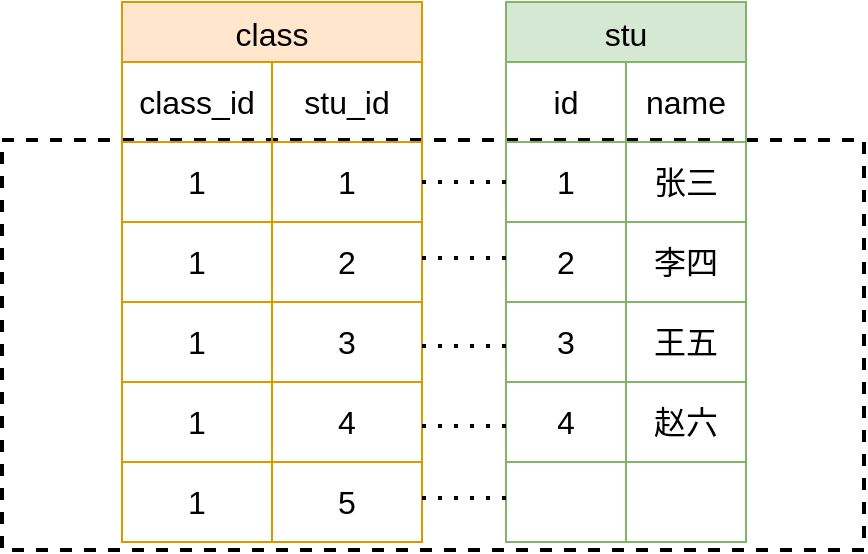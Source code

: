 <mxfile version="21.6.2" type="github" pages="3">
  <diagram name="第 1 页" id="hO1SpkcGZEqnaDvateSP">
    <mxGraphModel dx="954" dy="616" grid="0" gridSize="10" guides="1" tooltips="1" connect="1" arrows="1" fold="1" page="1" pageScale="1" pageWidth="827" pageHeight="1169" math="0" shadow="0">
      <root>
        <mxCell id="0" />
        <mxCell id="1" parent="0" />
        <mxCell id="VdnkCEgDavOsTLd7J_lQ-40" value="" style="rounded=0;whiteSpace=wrap;html=1;dashed=1;strokeWidth=2;" parent="1" vertex="1">
          <mxGeometry x="260" y="319" width="431" height="205" as="geometry" />
        </mxCell>
        <mxCell id="CK5fFHYy3KzAMglKLkTe-1" value="stu" style="shape=table;startSize=30;container=1;collapsible=0;childLayout=tableLayout;strokeColor=#82b366;fontSize=16;fillColor=#d5e8d4;" parent="1" vertex="1">
          <mxGeometry x="512" y="250" width="120" height="270" as="geometry" />
        </mxCell>
        <mxCell id="CK5fFHYy3KzAMglKLkTe-2" value="" style="shape=tableRow;horizontal=0;startSize=0;swimlaneHead=0;swimlaneBody=0;strokeColor=inherit;top=0;left=0;bottom=0;right=0;collapsible=0;dropTarget=0;fillColor=none;points=[[0,0.5],[1,0.5]];portConstraint=eastwest;fontSize=16;" parent="CK5fFHYy3KzAMglKLkTe-1" vertex="1">
          <mxGeometry y="30" width="120" height="40" as="geometry" />
        </mxCell>
        <mxCell id="CK5fFHYy3KzAMglKLkTe-3" value="id" style="shape=partialRectangle;html=1;whiteSpace=wrap;connectable=0;strokeColor=inherit;overflow=hidden;fillColor=none;top=0;left=0;bottom=0;right=0;pointerEvents=1;fontSize=16;" parent="CK5fFHYy3KzAMglKLkTe-2" vertex="1">
          <mxGeometry width="60" height="40" as="geometry">
            <mxRectangle width="60" height="40" as="alternateBounds" />
          </mxGeometry>
        </mxCell>
        <mxCell id="CK5fFHYy3KzAMglKLkTe-4" value="name" style="shape=partialRectangle;html=1;whiteSpace=wrap;connectable=0;strokeColor=inherit;overflow=hidden;fillColor=none;top=0;left=0;bottom=0;right=0;pointerEvents=1;fontSize=16;" parent="CK5fFHYy3KzAMglKLkTe-2" vertex="1">
          <mxGeometry x="60" width="60" height="40" as="geometry">
            <mxRectangle width="60" height="40" as="alternateBounds" />
          </mxGeometry>
        </mxCell>
        <mxCell id="CK5fFHYy3KzAMglKLkTe-6" value="" style="shape=tableRow;horizontal=0;startSize=0;swimlaneHead=0;swimlaneBody=0;strokeColor=inherit;top=0;left=0;bottom=0;right=0;collapsible=0;dropTarget=0;fillColor=none;points=[[0,0.5],[1,0.5]];portConstraint=eastwest;fontSize=16;" parent="CK5fFHYy3KzAMglKLkTe-1" vertex="1">
          <mxGeometry y="70" width="120" height="40" as="geometry" />
        </mxCell>
        <mxCell id="CK5fFHYy3KzAMglKLkTe-7" value="1" style="shape=partialRectangle;html=1;whiteSpace=wrap;connectable=0;strokeColor=inherit;overflow=hidden;fillColor=none;top=0;left=0;bottom=0;right=0;pointerEvents=1;fontSize=16;" parent="CK5fFHYy3KzAMglKLkTe-6" vertex="1">
          <mxGeometry width="60" height="40" as="geometry">
            <mxRectangle width="60" height="40" as="alternateBounds" />
          </mxGeometry>
        </mxCell>
        <mxCell id="CK5fFHYy3KzAMglKLkTe-8" value="张三" style="shape=partialRectangle;html=1;whiteSpace=wrap;connectable=0;strokeColor=inherit;overflow=hidden;fillColor=none;top=0;left=0;bottom=0;right=0;pointerEvents=1;fontSize=16;" parent="CK5fFHYy3KzAMglKLkTe-6" vertex="1">
          <mxGeometry x="60" width="60" height="40" as="geometry">
            <mxRectangle width="60" height="40" as="alternateBounds" />
          </mxGeometry>
        </mxCell>
        <mxCell id="CK5fFHYy3KzAMglKLkTe-10" value="" style="shape=tableRow;horizontal=0;startSize=0;swimlaneHead=0;swimlaneBody=0;strokeColor=inherit;top=0;left=0;bottom=0;right=0;collapsible=0;dropTarget=0;fillColor=none;points=[[0,0.5],[1,0.5]];portConstraint=eastwest;fontSize=16;" parent="CK5fFHYy3KzAMglKLkTe-1" vertex="1">
          <mxGeometry y="110" width="120" height="40" as="geometry" />
        </mxCell>
        <mxCell id="CK5fFHYy3KzAMglKLkTe-11" value="2" style="shape=partialRectangle;html=1;whiteSpace=wrap;connectable=0;strokeColor=inherit;overflow=hidden;fillColor=none;top=0;left=0;bottom=0;right=0;pointerEvents=1;fontSize=16;" parent="CK5fFHYy3KzAMglKLkTe-10" vertex="1">
          <mxGeometry width="60" height="40" as="geometry">
            <mxRectangle width="60" height="40" as="alternateBounds" />
          </mxGeometry>
        </mxCell>
        <mxCell id="CK5fFHYy3KzAMglKLkTe-12" value="李四" style="shape=partialRectangle;html=1;whiteSpace=wrap;connectable=0;strokeColor=inherit;overflow=hidden;fillColor=none;top=0;left=0;bottom=0;right=0;pointerEvents=1;fontSize=16;" parent="CK5fFHYy3KzAMglKLkTe-10" vertex="1">
          <mxGeometry x="60" width="60" height="40" as="geometry">
            <mxRectangle width="60" height="40" as="alternateBounds" />
          </mxGeometry>
        </mxCell>
        <mxCell id="VdnkCEgDavOsTLd7J_lQ-32" style="shape=tableRow;horizontal=0;startSize=0;swimlaneHead=0;swimlaneBody=0;strokeColor=inherit;top=0;left=0;bottom=0;right=0;collapsible=0;dropTarget=0;fillColor=none;points=[[0,0.5],[1,0.5]];portConstraint=eastwest;fontSize=16;" parent="CK5fFHYy3KzAMglKLkTe-1" vertex="1">
          <mxGeometry y="150" width="120" height="40" as="geometry" />
        </mxCell>
        <mxCell id="VdnkCEgDavOsTLd7J_lQ-33" value="3" style="shape=partialRectangle;html=1;whiteSpace=wrap;connectable=0;strokeColor=inherit;overflow=hidden;fillColor=none;top=0;left=0;bottom=0;right=0;pointerEvents=1;fontSize=16;" parent="VdnkCEgDavOsTLd7J_lQ-32" vertex="1">
          <mxGeometry width="60" height="40" as="geometry">
            <mxRectangle width="60" height="40" as="alternateBounds" />
          </mxGeometry>
        </mxCell>
        <mxCell id="VdnkCEgDavOsTLd7J_lQ-34" value="王五" style="shape=partialRectangle;html=1;whiteSpace=wrap;connectable=0;strokeColor=inherit;overflow=hidden;fillColor=none;top=0;left=0;bottom=0;right=0;pointerEvents=1;fontSize=16;" parent="VdnkCEgDavOsTLd7J_lQ-32" vertex="1">
          <mxGeometry x="60" width="60" height="40" as="geometry">
            <mxRectangle width="60" height="40" as="alternateBounds" />
          </mxGeometry>
        </mxCell>
        <mxCell id="VdnkCEgDavOsTLd7J_lQ-29" style="shape=tableRow;horizontal=0;startSize=0;swimlaneHead=0;swimlaneBody=0;strokeColor=inherit;top=0;left=0;bottom=0;right=0;collapsible=0;dropTarget=0;fillColor=none;points=[[0,0.5],[1,0.5]];portConstraint=eastwest;fontSize=16;" parent="CK5fFHYy3KzAMglKLkTe-1" vertex="1">
          <mxGeometry y="190" width="120" height="40" as="geometry" />
        </mxCell>
        <mxCell id="VdnkCEgDavOsTLd7J_lQ-30" value="4" style="shape=partialRectangle;html=1;whiteSpace=wrap;connectable=0;strokeColor=inherit;overflow=hidden;fillColor=none;top=0;left=0;bottom=0;right=0;pointerEvents=1;fontSize=16;" parent="VdnkCEgDavOsTLd7J_lQ-29" vertex="1">
          <mxGeometry width="60" height="40" as="geometry">
            <mxRectangle width="60" height="40" as="alternateBounds" />
          </mxGeometry>
        </mxCell>
        <mxCell id="VdnkCEgDavOsTLd7J_lQ-31" value="赵六" style="shape=partialRectangle;html=1;whiteSpace=wrap;connectable=0;strokeColor=inherit;overflow=hidden;fillColor=none;top=0;left=0;bottom=0;right=0;pointerEvents=1;fontSize=16;" parent="VdnkCEgDavOsTLd7J_lQ-29" vertex="1">
          <mxGeometry x="60" width="60" height="40" as="geometry">
            <mxRectangle width="60" height="40" as="alternateBounds" />
          </mxGeometry>
        </mxCell>
        <mxCell id="qaELgbrOfZY5nM2Iff_B-1" style="shape=tableRow;horizontal=0;startSize=0;swimlaneHead=0;swimlaneBody=0;strokeColor=inherit;top=0;left=0;bottom=0;right=0;collapsible=0;dropTarget=0;fillColor=none;points=[[0,0.5],[1,0.5]];portConstraint=eastwest;fontSize=16;" parent="CK5fFHYy3KzAMglKLkTe-1" vertex="1">
          <mxGeometry y="230" width="120" height="40" as="geometry" />
        </mxCell>
        <mxCell id="qaELgbrOfZY5nM2Iff_B-2" style="shape=partialRectangle;html=1;whiteSpace=wrap;connectable=0;strokeColor=inherit;overflow=hidden;fillColor=none;top=0;left=0;bottom=0;right=0;pointerEvents=1;fontSize=16;" parent="qaELgbrOfZY5nM2Iff_B-1" vertex="1">
          <mxGeometry width="60" height="40" as="geometry">
            <mxRectangle width="60" height="40" as="alternateBounds" />
          </mxGeometry>
        </mxCell>
        <mxCell id="qaELgbrOfZY5nM2Iff_B-3" style="shape=partialRectangle;html=1;whiteSpace=wrap;connectable=0;strokeColor=inherit;overflow=hidden;fillColor=none;top=0;left=0;bottom=0;right=0;pointerEvents=1;fontSize=16;" parent="qaELgbrOfZY5nM2Iff_B-1" vertex="1">
          <mxGeometry x="60" width="60" height="40" as="geometry">
            <mxRectangle width="60" height="40" as="alternateBounds" />
          </mxGeometry>
        </mxCell>
        <mxCell id="VdnkCEgDavOsTLd7J_lQ-1" value="class" style="shape=table;startSize=30;container=1;collapsible=0;childLayout=tableLayout;strokeColor=#d79b00;fontSize=16;fillColor=#ffe6cc;" parent="1" vertex="1">
          <mxGeometry x="320" y="250" width="150" height="270" as="geometry" />
        </mxCell>
        <mxCell id="VdnkCEgDavOsTLd7J_lQ-2" value="" style="shape=tableRow;horizontal=0;startSize=0;swimlaneHead=0;swimlaneBody=0;strokeColor=inherit;top=0;left=0;bottom=0;right=0;collapsible=0;dropTarget=0;fillColor=none;points=[[0,0.5],[1,0.5]];portConstraint=eastwest;fontSize=16;" parent="VdnkCEgDavOsTLd7J_lQ-1" vertex="1">
          <mxGeometry y="30" width="150" height="40" as="geometry" />
        </mxCell>
        <mxCell id="VdnkCEgDavOsTLd7J_lQ-3" value="class_id" style="shape=partialRectangle;html=1;whiteSpace=wrap;connectable=0;strokeColor=inherit;overflow=hidden;fillColor=none;top=0;left=0;bottom=0;right=0;pointerEvents=1;fontSize=16;" parent="VdnkCEgDavOsTLd7J_lQ-2" vertex="1">
          <mxGeometry width="75" height="40" as="geometry">
            <mxRectangle width="75" height="40" as="alternateBounds" />
          </mxGeometry>
        </mxCell>
        <mxCell id="VdnkCEgDavOsTLd7J_lQ-4" value="stu_id" style="shape=partialRectangle;html=1;whiteSpace=wrap;connectable=0;strokeColor=inherit;overflow=hidden;fillColor=none;top=0;left=0;bottom=0;right=0;pointerEvents=1;fontSize=16;" parent="VdnkCEgDavOsTLd7J_lQ-2" vertex="1">
          <mxGeometry x="75" width="75" height="40" as="geometry">
            <mxRectangle width="75" height="40" as="alternateBounds" />
          </mxGeometry>
        </mxCell>
        <mxCell id="VdnkCEgDavOsTLd7J_lQ-5" value="" style="shape=tableRow;horizontal=0;startSize=0;swimlaneHead=0;swimlaneBody=0;strokeColor=inherit;top=0;left=0;bottom=0;right=0;collapsible=0;dropTarget=0;fillColor=none;points=[[0,0.5],[1,0.5]];portConstraint=eastwest;fontSize=16;" parent="VdnkCEgDavOsTLd7J_lQ-1" vertex="1">
          <mxGeometry y="70" width="150" height="40" as="geometry" />
        </mxCell>
        <mxCell id="VdnkCEgDavOsTLd7J_lQ-6" value="1" style="shape=partialRectangle;html=1;whiteSpace=wrap;connectable=0;strokeColor=inherit;overflow=hidden;fillColor=none;top=0;left=0;bottom=0;right=0;pointerEvents=1;fontSize=16;" parent="VdnkCEgDavOsTLd7J_lQ-5" vertex="1">
          <mxGeometry width="75" height="40" as="geometry">
            <mxRectangle width="75" height="40" as="alternateBounds" />
          </mxGeometry>
        </mxCell>
        <mxCell id="VdnkCEgDavOsTLd7J_lQ-7" value="1" style="shape=partialRectangle;html=1;whiteSpace=wrap;connectable=0;strokeColor=inherit;overflow=hidden;fillColor=none;top=0;left=0;bottom=0;right=0;pointerEvents=1;fontSize=16;" parent="VdnkCEgDavOsTLd7J_lQ-5" vertex="1">
          <mxGeometry x="75" width="75" height="40" as="geometry">
            <mxRectangle width="75" height="40" as="alternateBounds" />
          </mxGeometry>
        </mxCell>
        <mxCell id="VdnkCEgDavOsTLd7J_lQ-8" value="" style="shape=tableRow;horizontal=0;startSize=0;swimlaneHead=0;swimlaneBody=0;strokeColor=inherit;top=0;left=0;bottom=0;right=0;collapsible=0;dropTarget=0;fillColor=none;points=[[0,0.5],[1,0.5]];portConstraint=eastwest;fontSize=16;" parent="VdnkCEgDavOsTLd7J_lQ-1" vertex="1">
          <mxGeometry y="110" width="150" height="40" as="geometry" />
        </mxCell>
        <mxCell id="VdnkCEgDavOsTLd7J_lQ-9" value="1" style="shape=partialRectangle;html=1;whiteSpace=wrap;connectable=0;strokeColor=inherit;overflow=hidden;fillColor=none;top=0;left=0;bottom=0;right=0;pointerEvents=1;fontSize=16;" parent="VdnkCEgDavOsTLd7J_lQ-8" vertex="1">
          <mxGeometry width="75" height="40" as="geometry">
            <mxRectangle width="75" height="40" as="alternateBounds" />
          </mxGeometry>
        </mxCell>
        <mxCell id="VdnkCEgDavOsTLd7J_lQ-10" value="2" style="shape=partialRectangle;html=1;whiteSpace=wrap;connectable=0;strokeColor=inherit;overflow=hidden;fillColor=none;top=0;left=0;bottom=0;right=0;pointerEvents=1;fontSize=16;" parent="VdnkCEgDavOsTLd7J_lQ-8" vertex="1">
          <mxGeometry x="75" width="75" height="40" as="geometry">
            <mxRectangle width="75" height="40" as="alternateBounds" />
          </mxGeometry>
        </mxCell>
        <mxCell id="VdnkCEgDavOsTLd7J_lQ-20" style="shape=tableRow;horizontal=0;startSize=0;swimlaneHead=0;swimlaneBody=0;strokeColor=inherit;top=0;left=0;bottom=0;right=0;collapsible=0;dropTarget=0;fillColor=none;points=[[0,0.5],[1,0.5]];portConstraint=eastwest;fontSize=16;" parent="VdnkCEgDavOsTLd7J_lQ-1" vertex="1">
          <mxGeometry y="150" width="150" height="40" as="geometry" />
        </mxCell>
        <mxCell id="VdnkCEgDavOsTLd7J_lQ-21" value="1" style="shape=partialRectangle;html=1;whiteSpace=wrap;connectable=0;strokeColor=inherit;overflow=hidden;fillColor=none;top=0;left=0;bottom=0;right=0;pointerEvents=1;fontSize=16;" parent="VdnkCEgDavOsTLd7J_lQ-20" vertex="1">
          <mxGeometry width="75" height="40" as="geometry">
            <mxRectangle width="75" height="40" as="alternateBounds" />
          </mxGeometry>
        </mxCell>
        <mxCell id="VdnkCEgDavOsTLd7J_lQ-22" value="3" style="shape=partialRectangle;html=1;whiteSpace=wrap;connectable=0;strokeColor=inherit;overflow=hidden;fillColor=none;top=0;left=0;bottom=0;right=0;pointerEvents=1;fontSize=16;" parent="VdnkCEgDavOsTLd7J_lQ-20" vertex="1">
          <mxGeometry x="75" width="75" height="40" as="geometry">
            <mxRectangle width="75" height="40" as="alternateBounds" />
          </mxGeometry>
        </mxCell>
        <mxCell id="VdnkCEgDavOsTLd7J_lQ-17" style="shape=tableRow;horizontal=0;startSize=0;swimlaneHead=0;swimlaneBody=0;strokeColor=inherit;top=0;left=0;bottom=0;right=0;collapsible=0;dropTarget=0;fillColor=none;points=[[0,0.5],[1,0.5]];portConstraint=eastwest;fontSize=16;" parent="VdnkCEgDavOsTLd7J_lQ-1" vertex="1">
          <mxGeometry y="190" width="150" height="40" as="geometry" />
        </mxCell>
        <mxCell id="VdnkCEgDavOsTLd7J_lQ-18" value="1" style="shape=partialRectangle;html=1;whiteSpace=wrap;connectable=0;strokeColor=inherit;overflow=hidden;fillColor=none;top=0;left=0;bottom=0;right=0;pointerEvents=1;fontSize=16;" parent="VdnkCEgDavOsTLd7J_lQ-17" vertex="1">
          <mxGeometry width="75" height="40" as="geometry">
            <mxRectangle width="75" height="40" as="alternateBounds" />
          </mxGeometry>
        </mxCell>
        <mxCell id="VdnkCEgDavOsTLd7J_lQ-19" value="4" style="shape=partialRectangle;html=1;whiteSpace=wrap;connectable=0;strokeColor=inherit;overflow=hidden;fillColor=none;top=0;left=0;bottom=0;right=0;pointerEvents=1;fontSize=16;" parent="VdnkCEgDavOsTLd7J_lQ-17" vertex="1">
          <mxGeometry x="75" width="75" height="40" as="geometry">
            <mxRectangle width="75" height="40" as="alternateBounds" />
          </mxGeometry>
        </mxCell>
        <mxCell id="VdnkCEgDavOsTLd7J_lQ-14" style="shape=tableRow;horizontal=0;startSize=0;swimlaneHead=0;swimlaneBody=0;strokeColor=inherit;top=0;left=0;bottom=0;right=0;collapsible=0;dropTarget=0;fillColor=none;points=[[0,0.5],[1,0.5]];portConstraint=eastwest;fontSize=16;" parent="VdnkCEgDavOsTLd7J_lQ-1" vertex="1">
          <mxGeometry y="230" width="150" height="40" as="geometry" />
        </mxCell>
        <mxCell id="VdnkCEgDavOsTLd7J_lQ-15" value="1" style="shape=partialRectangle;html=1;whiteSpace=wrap;connectable=0;strokeColor=inherit;overflow=hidden;fillColor=none;top=0;left=0;bottom=0;right=0;pointerEvents=1;fontSize=16;" parent="VdnkCEgDavOsTLd7J_lQ-14" vertex="1">
          <mxGeometry width="75" height="40" as="geometry">
            <mxRectangle width="75" height="40" as="alternateBounds" />
          </mxGeometry>
        </mxCell>
        <mxCell id="VdnkCEgDavOsTLd7J_lQ-16" value="5" style="shape=partialRectangle;html=1;whiteSpace=wrap;connectable=0;strokeColor=inherit;overflow=hidden;fillColor=none;top=0;left=0;bottom=0;right=0;pointerEvents=1;fontSize=16;" parent="VdnkCEgDavOsTLd7J_lQ-14" vertex="1">
          <mxGeometry x="75" width="75" height="40" as="geometry">
            <mxRectangle width="75" height="40" as="alternateBounds" />
          </mxGeometry>
        </mxCell>
        <mxCell id="VdnkCEgDavOsTLd7J_lQ-35" value="" style="endArrow=none;dashed=1;html=1;dashPattern=1 3;strokeWidth=2;rounded=0;exitX=1;exitY=0.5;exitDx=0;exitDy=0;" parent="1" source="VdnkCEgDavOsTLd7J_lQ-5" target="CK5fFHYy3KzAMglKLkTe-6" edge="1">
          <mxGeometry width="50" height="50" relative="1" as="geometry">
            <mxPoint x="460" y="331" as="sourcePoint" />
            <mxPoint x="512" y="362" as="targetPoint" />
          </mxGeometry>
        </mxCell>
        <mxCell id="VdnkCEgDavOsTLd7J_lQ-36" value="" style="endArrow=none;dashed=1;html=1;dashPattern=1 3;strokeWidth=2;rounded=0;exitX=1;exitY=0.5;exitDx=0;exitDy=0;" parent="1" edge="1">
          <mxGeometry width="50" height="50" relative="1" as="geometry">
            <mxPoint x="470" y="378" as="sourcePoint" />
            <mxPoint x="512" y="378" as="targetPoint" />
          </mxGeometry>
        </mxCell>
        <mxCell id="VdnkCEgDavOsTLd7J_lQ-37" value="" style="endArrow=none;dashed=1;html=1;dashPattern=1 3;strokeWidth=2;rounded=0;exitX=1;exitY=0.5;exitDx=0;exitDy=0;" parent="1" edge="1">
          <mxGeometry width="50" height="50" relative="1" as="geometry">
            <mxPoint x="470" y="422" as="sourcePoint" />
            <mxPoint x="512" y="422" as="targetPoint" />
          </mxGeometry>
        </mxCell>
        <mxCell id="VdnkCEgDavOsTLd7J_lQ-38" value="" style="endArrow=none;dashed=1;html=1;dashPattern=1 3;strokeWidth=2;rounded=0;exitX=1;exitY=0.5;exitDx=0;exitDy=0;" parent="1" edge="1">
          <mxGeometry width="50" height="50" relative="1" as="geometry">
            <mxPoint x="470" y="462" as="sourcePoint" />
            <mxPoint x="512" y="462" as="targetPoint" />
          </mxGeometry>
        </mxCell>
        <mxCell id="VdnkCEgDavOsTLd7J_lQ-39" value="" style="endArrow=none;dashed=1;html=1;dashPattern=1 3;strokeWidth=2;rounded=0;exitX=1;exitY=0.5;exitDx=0;exitDy=0;" parent="1" edge="1">
          <mxGeometry width="50" height="50" relative="1" as="geometry">
            <mxPoint x="470" y="498" as="sourcePoint" />
            <mxPoint x="512" y="498" as="targetPoint" />
          </mxGeometry>
        </mxCell>
      </root>
    </mxGraphModel>
  </diagram>
  <diagram id="QOTZsyqsk6DFAoZni89E" name="第 2 页">
    <mxGraphModel dx="954" dy="616" grid="0" gridSize="10" guides="1" tooltips="1" connect="1" arrows="1" fold="1" page="1" pageScale="1" pageWidth="827" pageHeight="1169" math="0" shadow="0">
      <root>
        <mxCell id="0" />
        <mxCell id="1" parent="0" />
        <mxCell id="NgmS-BzYVOZIKsw7PfvG-1" value="" style="rounded=0;whiteSpace=wrap;html=1;dashed=1;strokeWidth=2;" parent="1" vertex="1">
          <mxGeometry x="260" y="319" width="431" height="127" as="geometry" />
        </mxCell>
        <mxCell id="NgmS-BzYVOZIKsw7PfvG-2" value="stu" style="shape=table;startSize=30;container=1;collapsible=0;childLayout=tableLayout;strokeColor=#82b366;fontSize=16;fillColor=#d5e8d4;" parent="1" vertex="1">
          <mxGeometry x="512" y="250" width="120" height="190" as="geometry" />
        </mxCell>
        <mxCell id="NgmS-BzYVOZIKsw7PfvG-3" value="" style="shape=tableRow;horizontal=0;startSize=0;swimlaneHead=0;swimlaneBody=0;strokeColor=inherit;top=0;left=0;bottom=0;right=0;collapsible=0;dropTarget=0;fillColor=none;points=[[0,0.5],[1,0.5]];portConstraint=eastwest;fontSize=16;" parent="NgmS-BzYVOZIKsw7PfvG-2" vertex="1">
          <mxGeometry y="30" width="120" height="40" as="geometry" />
        </mxCell>
        <mxCell id="NgmS-BzYVOZIKsw7PfvG-4" value="id" style="shape=partialRectangle;html=1;whiteSpace=wrap;connectable=0;strokeColor=inherit;overflow=hidden;fillColor=none;top=0;left=0;bottom=0;right=0;pointerEvents=1;fontSize=16;" parent="NgmS-BzYVOZIKsw7PfvG-3" vertex="1">
          <mxGeometry width="60" height="40" as="geometry">
            <mxRectangle width="60" height="40" as="alternateBounds" />
          </mxGeometry>
        </mxCell>
        <mxCell id="NgmS-BzYVOZIKsw7PfvG-5" value="name" style="shape=partialRectangle;html=1;whiteSpace=wrap;connectable=0;strokeColor=inherit;overflow=hidden;fillColor=none;top=0;left=0;bottom=0;right=0;pointerEvents=1;fontSize=16;" parent="NgmS-BzYVOZIKsw7PfvG-3" vertex="1">
          <mxGeometry x="60" width="60" height="40" as="geometry">
            <mxRectangle width="60" height="40" as="alternateBounds" />
          </mxGeometry>
        </mxCell>
        <mxCell id="NgmS-BzYVOZIKsw7PfvG-6" value="" style="shape=tableRow;horizontal=0;startSize=0;swimlaneHead=0;swimlaneBody=0;strokeColor=inherit;top=0;left=0;bottom=0;right=0;collapsible=0;dropTarget=0;fillColor=none;points=[[0,0.5],[1,0.5]];portConstraint=eastwest;fontSize=16;" parent="NgmS-BzYVOZIKsw7PfvG-2" vertex="1">
          <mxGeometry y="70" width="120" height="40" as="geometry" />
        </mxCell>
        <mxCell id="NgmS-BzYVOZIKsw7PfvG-7" value="1" style="shape=partialRectangle;html=1;whiteSpace=wrap;connectable=0;strokeColor=inherit;overflow=hidden;fillColor=none;top=0;left=0;bottom=0;right=0;pointerEvents=1;fontSize=16;" parent="NgmS-BzYVOZIKsw7PfvG-6" vertex="1">
          <mxGeometry width="60" height="40" as="geometry">
            <mxRectangle width="60" height="40" as="alternateBounds" />
          </mxGeometry>
        </mxCell>
        <mxCell id="NgmS-BzYVOZIKsw7PfvG-8" value="张三" style="shape=partialRectangle;html=1;whiteSpace=wrap;connectable=0;strokeColor=inherit;overflow=hidden;fillColor=none;top=0;left=0;bottom=0;right=0;pointerEvents=1;fontSize=16;" parent="NgmS-BzYVOZIKsw7PfvG-6" vertex="1">
          <mxGeometry x="60" width="60" height="40" as="geometry">
            <mxRectangle width="60" height="40" as="alternateBounds" />
          </mxGeometry>
        </mxCell>
        <mxCell id="NgmS-BzYVOZIKsw7PfvG-9" value="" style="shape=tableRow;horizontal=0;startSize=0;swimlaneHead=0;swimlaneBody=0;strokeColor=inherit;top=0;left=0;bottom=0;right=0;collapsible=0;dropTarget=0;fillColor=none;points=[[0,0.5],[1,0.5]];portConstraint=eastwest;fontSize=16;" parent="NgmS-BzYVOZIKsw7PfvG-2" vertex="1">
          <mxGeometry y="110" width="120" height="40" as="geometry" />
        </mxCell>
        <mxCell id="NgmS-BzYVOZIKsw7PfvG-10" value="2" style="shape=partialRectangle;html=1;whiteSpace=wrap;connectable=0;strokeColor=inherit;overflow=hidden;fillColor=none;top=0;left=0;bottom=0;right=0;pointerEvents=1;fontSize=16;" parent="NgmS-BzYVOZIKsw7PfvG-9" vertex="1">
          <mxGeometry width="60" height="40" as="geometry">
            <mxRectangle width="60" height="40" as="alternateBounds" />
          </mxGeometry>
        </mxCell>
        <mxCell id="NgmS-BzYVOZIKsw7PfvG-11" value="李四" style="shape=partialRectangle;html=1;whiteSpace=wrap;connectable=0;strokeColor=inherit;overflow=hidden;fillColor=none;top=0;left=0;bottom=0;right=0;pointerEvents=1;fontSize=16;" parent="NgmS-BzYVOZIKsw7PfvG-9" vertex="1">
          <mxGeometry x="60" width="60" height="40" as="geometry">
            <mxRectangle width="60" height="40" as="alternateBounds" />
          </mxGeometry>
        </mxCell>
        <mxCell id="NgmS-BzYVOZIKsw7PfvG-12" style="shape=tableRow;horizontal=0;startSize=0;swimlaneHead=0;swimlaneBody=0;strokeColor=inherit;top=0;left=0;bottom=0;right=0;collapsible=0;dropTarget=0;fillColor=none;points=[[0,0.5],[1,0.5]];portConstraint=eastwest;fontSize=16;" parent="NgmS-BzYVOZIKsw7PfvG-2" vertex="1">
          <mxGeometry y="150" width="120" height="40" as="geometry" />
        </mxCell>
        <mxCell id="NgmS-BzYVOZIKsw7PfvG-13" value="3" style="shape=partialRectangle;html=1;whiteSpace=wrap;connectable=0;strokeColor=inherit;overflow=hidden;fillColor=none;top=0;left=0;bottom=0;right=0;pointerEvents=1;fontSize=16;" parent="NgmS-BzYVOZIKsw7PfvG-12" vertex="1">
          <mxGeometry width="60" height="40" as="geometry">
            <mxRectangle width="60" height="40" as="alternateBounds" />
          </mxGeometry>
        </mxCell>
        <mxCell id="NgmS-BzYVOZIKsw7PfvG-14" value="王五" style="shape=partialRectangle;html=1;whiteSpace=wrap;connectable=0;strokeColor=inherit;overflow=hidden;fillColor=none;top=0;left=0;bottom=0;right=0;pointerEvents=1;fontSize=16;" parent="NgmS-BzYVOZIKsw7PfvG-12" vertex="1">
          <mxGeometry x="60" width="60" height="40" as="geometry">
            <mxRectangle width="60" height="40" as="alternateBounds" />
          </mxGeometry>
        </mxCell>
        <mxCell id="NgmS-BzYVOZIKsw7PfvG-24" value="class" style="shape=table;startSize=30;container=1;collapsible=0;childLayout=tableLayout;strokeColor=#d79b00;fontSize=16;fillColor=#ffe6cc;" parent="1" vertex="1">
          <mxGeometry x="320" y="250" width="150" height="270" as="geometry" />
        </mxCell>
        <mxCell id="NgmS-BzYVOZIKsw7PfvG-25" value="" style="shape=tableRow;horizontal=0;startSize=0;swimlaneHead=0;swimlaneBody=0;strokeColor=inherit;top=0;left=0;bottom=0;right=0;collapsible=0;dropTarget=0;fillColor=none;points=[[0,0.5],[1,0.5]];portConstraint=eastwest;fontSize=16;" parent="NgmS-BzYVOZIKsw7PfvG-24" vertex="1">
          <mxGeometry y="30" width="150" height="40" as="geometry" />
        </mxCell>
        <mxCell id="NgmS-BzYVOZIKsw7PfvG-26" value="class_id" style="shape=partialRectangle;html=1;whiteSpace=wrap;connectable=0;strokeColor=inherit;overflow=hidden;fillColor=none;top=0;left=0;bottom=0;right=0;pointerEvents=1;fontSize=16;" parent="NgmS-BzYVOZIKsw7PfvG-25" vertex="1">
          <mxGeometry width="75" height="40" as="geometry">
            <mxRectangle width="75" height="40" as="alternateBounds" />
          </mxGeometry>
        </mxCell>
        <mxCell id="NgmS-BzYVOZIKsw7PfvG-27" value="stu_id" style="shape=partialRectangle;html=1;whiteSpace=wrap;connectable=0;strokeColor=inherit;overflow=hidden;fillColor=none;top=0;left=0;bottom=0;right=0;pointerEvents=1;fontSize=16;" parent="NgmS-BzYVOZIKsw7PfvG-25" vertex="1">
          <mxGeometry x="75" width="75" height="40" as="geometry">
            <mxRectangle width="75" height="40" as="alternateBounds" />
          </mxGeometry>
        </mxCell>
        <mxCell id="NgmS-BzYVOZIKsw7PfvG-28" value="" style="shape=tableRow;horizontal=0;startSize=0;swimlaneHead=0;swimlaneBody=0;strokeColor=inherit;top=0;left=0;bottom=0;right=0;collapsible=0;dropTarget=0;fillColor=none;points=[[0,0.5],[1,0.5]];portConstraint=eastwest;fontSize=16;" parent="NgmS-BzYVOZIKsw7PfvG-24" vertex="1">
          <mxGeometry y="70" width="150" height="40" as="geometry" />
        </mxCell>
        <mxCell id="NgmS-BzYVOZIKsw7PfvG-29" value="1" style="shape=partialRectangle;html=1;whiteSpace=wrap;connectable=0;strokeColor=inherit;overflow=hidden;fillColor=none;top=0;left=0;bottom=0;right=0;pointerEvents=1;fontSize=16;" parent="NgmS-BzYVOZIKsw7PfvG-28" vertex="1">
          <mxGeometry width="75" height="40" as="geometry">
            <mxRectangle width="75" height="40" as="alternateBounds" />
          </mxGeometry>
        </mxCell>
        <mxCell id="NgmS-BzYVOZIKsw7PfvG-30" value="1" style="shape=partialRectangle;html=1;whiteSpace=wrap;connectable=0;strokeColor=inherit;overflow=hidden;fillColor=none;top=0;left=0;bottom=0;right=0;pointerEvents=1;fontSize=16;" parent="NgmS-BzYVOZIKsw7PfvG-28" vertex="1">
          <mxGeometry x="75" width="75" height="40" as="geometry">
            <mxRectangle width="75" height="40" as="alternateBounds" />
          </mxGeometry>
        </mxCell>
        <mxCell id="NgmS-BzYVOZIKsw7PfvG-31" value="" style="shape=tableRow;horizontal=0;startSize=0;swimlaneHead=0;swimlaneBody=0;strokeColor=inherit;top=0;left=0;bottom=0;right=0;collapsible=0;dropTarget=0;fillColor=none;points=[[0,0.5],[1,0.5]];portConstraint=eastwest;fontSize=16;" parent="NgmS-BzYVOZIKsw7PfvG-24" vertex="1">
          <mxGeometry y="110" width="150" height="40" as="geometry" />
        </mxCell>
        <mxCell id="NgmS-BzYVOZIKsw7PfvG-32" value="1" style="shape=partialRectangle;html=1;whiteSpace=wrap;connectable=0;strokeColor=inherit;overflow=hidden;fillColor=none;top=0;left=0;bottom=0;right=0;pointerEvents=1;fontSize=16;" parent="NgmS-BzYVOZIKsw7PfvG-31" vertex="1">
          <mxGeometry width="75" height="40" as="geometry">
            <mxRectangle width="75" height="40" as="alternateBounds" />
          </mxGeometry>
        </mxCell>
        <mxCell id="NgmS-BzYVOZIKsw7PfvG-33" value="2" style="shape=partialRectangle;html=1;whiteSpace=wrap;connectable=0;strokeColor=inherit;overflow=hidden;fillColor=none;top=0;left=0;bottom=0;right=0;pointerEvents=1;fontSize=16;" parent="NgmS-BzYVOZIKsw7PfvG-31" vertex="1">
          <mxGeometry x="75" width="75" height="40" as="geometry">
            <mxRectangle width="75" height="40" as="alternateBounds" />
          </mxGeometry>
        </mxCell>
        <mxCell id="NgmS-BzYVOZIKsw7PfvG-34" style="shape=tableRow;horizontal=0;startSize=0;swimlaneHead=0;swimlaneBody=0;strokeColor=inherit;top=0;left=0;bottom=0;right=0;collapsible=0;dropTarget=0;fillColor=none;points=[[0,0.5],[1,0.5]];portConstraint=eastwest;fontSize=16;" parent="NgmS-BzYVOZIKsw7PfvG-24" vertex="1">
          <mxGeometry y="150" width="150" height="40" as="geometry" />
        </mxCell>
        <mxCell id="NgmS-BzYVOZIKsw7PfvG-35" value="1" style="shape=partialRectangle;html=1;whiteSpace=wrap;connectable=0;strokeColor=inherit;overflow=hidden;fillColor=none;top=0;left=0;bottom=0;right=0;pointerEvents=1;fontSize=16;" parent="NgmS-BzYVOZIKsw7PfvG-34" vertex="1">
          <mxGeometry width="75" height="40" as="geometry">
            <mxRectangle width="75" height="40" as="alternateBounds" />
          </mxGeometry>
        </mxCell>
        <mxCell id="NgmS-BzYVOZIKsw7PfvG-36" value="3" style="shape=partialRectangle;html=1;whiteSpace=wrap;connectable=0;strokeColor=inherit;overflow=hidden;fillColor=none;top=0;left=0;bottom=0;right=0;pointerEvents=1;fontSize=16;" parent="NgmS-BzYVOZIKsw7PfvG-34" vertex="1">
          <mxGeometry x="75" width="75" height="40" as="geometry">
            <mxRectangle width="75" height="40" as="alternateBounds" />
          </mxGeometry>
        </mxCell>
        <mxCell id="NgmS-BzYVOZIKsw7PfvG-37" style="shape=tableRow;horizontal=0;startSize=0;swimlaneHead=0;swimlaneBody=0;strokeColor=inherit;top=0;left=0;bottom=0;right=0;collapsible=0;dropTarget=0;fillColor=none;points=[[0,0.5],[1,0.5]];portConstraint=eastwest;fontSize=16;" parent="NgmS-BzYVOZIKsw7PfvG-24" vertex="1">
          <mxGeometry y="190" width="150" height="40" as="geometry" />
        </mxCell>
        <mxCell id="NgmS-BzYVOZIKsw7PfvG-38" value="1" style="shape=partialRectangle;html=1;whiteSpace=wrap;connectable=0;strokeColor=inherit;overflow=hidden;fillColor=none;top=0;left=0;bottom=0;right=0;pointerEvents=1;fontSize=16;" parent="NgmS-BzYVOZIKsw7PfvG-37" vertex="1">
          <mxGeometry width="75" height="40" as="geometry">
            <mxRectangle width="75" height="40" as="alternateBounds" />
          </mxGeometry>
        </mxCell>
        <mxCell id="NgmS-BzYVOZIKsw7PfvG-39" value="4" style="shape=partialRectangle;html=1;whiteSpace=wrap;connectable=0;strokeColor=inherit;overflow=hidden;fillColor=none;top=0;left=0;bottom=0;right=0;pointerEvents=1;fontSize=16;" parent="NgmS-BzYVOZIKsw7PfvG-37" vertex="1">
          <mxGeometry x="75" width="75" height="40" as="geometry">
            <mxRectangle width="75" height="40" as="alternateBounds" />
          </mxGeometry>
        </mxCell>
        <mxCell id="NgmS-BzYVOZIKsw7PfvG-40" style="shape=tableRow;horizontal=0;startSize=0;swimlaneHead=0;swimlaneBody=0;strokeColor=inherit;top=0;left=0;bottom=0;right=0;collapsible=0;dropTarget=0;fillColor=none;points=[[0,0.5],[1,0.5]];portConstraint=eastwest;fontSize=16;" parent="NgmS-BzYVOZIKsw7PfvG-24" vertex="1">
          <mxGeometry y="230" width="150" height="40" as="geometry" />
        </mxCell>
        <mxCell id="NgmS-BzYVOZIKsw7PfvG-41" value="1" style="shape=partialRectangle;html=1;whiteSpace=wrap;connectable=0;strokeColor=inherit;overflow=hidden;fillColor=none;top=0;left=0;bottom=0;right=0;pointerEvents=1;fontSize=16;" parent="NgmS-BzYVOZIKsw7PfvG-40" vertex="1">
          <mxGeometry width="75" height="40" as="geometry">
            <mxRectangle width="75" height="40" as="alternateBounds" />
          </mxGeometry>
        </mxCell>
        <mxCell id="NgmS-BzYVOZIKsw7PfvG-42" value="5" style="shape=partialRectangle;html=1;whiteSpace=wrap;connectable=0;strokeColor=inherit;overflow=hidden;fillColor=none;top=0;left=0;bottom=0;right=0;pointerEvents=1;fontSize=16;" parent="NgmS-BzYVOZIKsw7PfvG-40" vertex="1">
          <mxGeometry x="75" width="75" height="40" as="geometry">
            <mxRectangle width="75" height="40" as="alternateBounds" />
          </mxGeometry>
        </mxCell>
        <mxCell id="NgmS-BzYVOZIKsw7PfvG-43" value="" style="endArrow=none;dashed=1;html=1;dashPattern=1 3;strokeWidth=2;rounded=0;exitX=1;exitY=0.5;exitDx=0;exitDy=0;" parent="1" source="NgmS-BzYVOZIKsw7PfvG-28" target="NgmS-BzYVOZIKsw7PfvG-6" edge="1">
          <mxGeometry width="50" height="50" relative="1" as="geometry">
            <mxPoint x="460" y="331" as="sourcePoint" />
            <mxPoint x="512" y="362" as="targetPoint" />
          </mxGeometry>
        </mxCell>
        <mxCell id="NgmS-BzYVOZIKsw7PfvG-44" value="" style="endArrow=none;dashed=1;html=1;dashPattern=1 3;strokeWidth=2;rounded=0;exitX=1;exitY=0.5;exitDx=0;exitDy=0;" parent="1" edge="1">
          <mxGeometry width="50" height="50" relative="1" as="geometry">
            <mxPoint x="470" y="378" as="sourcePoint" />
            <mxPoint x="512" y="378" as="targetPoint" />
          </mxGeometry>
        </mxCell>
        <mxCell id="NgmS-BzYVOZIKsw7PfvG-45" value="" style="endArrow=none;dashed=1;html=1;dashPattern=1 3;strokeWidth=2;rounded=0;exitX=1;exitY=0.5;exitDx=0;exitDy=0;" parent="1" edge="1">
          <mxGeometry width="50" height="50" relative="1" as="geometry">
            <mxPoint x="470" y="422" as="sourcePoint" />
            <mxPoint x="512" y="422" as="targetPoint" />
          </mxGeometry>
        </mxCell>
        <mxCell id="NgmS-BzYVOZIKsw7PfvG-46" value="" style="endArrow=none;dashed=1;html=1;dashPattern=1 3;strokeWidth=2;rounded=0;exitX=1;exitY=0.5;exitDx=0;exitDy=0;" parent="1" edge="1">
          <mxGeometry width="50" height="50" relative="1" as="geometry">
            <mxPoint x="470" y="462" as="sourcePoint" />
            <mxPoint x="512" y="462" as="targetPoint" />
          </mxGeometry>
        </mxCell>
        <mxCell id="NgmS-BzYVOZIKsw7PfvG-47" value="" style="endArrow=none;dashed=1;html=1;dashPattern=1 3;strokeWidth=2;rounded=0;exitX=1;exitY=0.5;exitDx=0;exitDy=0;" parent="1" edge="1">
          <mxGeometry width="50" height="50" relative="1" as="geometry">
            <mxPoint x="470" y="498" as="sourcePoint" />
            <mxPoint x="512" y="498" as="targetPoint" />
          </mxGeometry>
        </mxCell>
      </root>
    </mxGraphModel>
  </diagram>
  <diagram id="GpaOPCpUFb9jn14rVAjU" name="第 3 页">
    <mxGraphModel dx="954" dy="616" grid="0" gridSize="10" guides="1" tooltips="1" connect="1" arrows="1" fold="1" page="1" pageScale="1" pageWidth="827" pageHeight="1169" math="0" shadow="0">
      <root>
        <mxCell id="0" />
        <mxCell id="1" parent="0" />
        <mxCell id="Bp9B2A54F_CTGXdKfrxL-48" value="" style="rounded=0;whiteSpace=wrap;html=1;dashed=1;strokeWidth=2;" parent="1" vertex="1">
          <mxGeometry x="280" y="377" width="438" height="204" as="geometry" />
        </mxCell>
        <mxCell id="Bp9B2A54F_CTGXdKfrxL-49" value="stu" style="shape=table;startSize=30;container=1;collapsible=0;childLayout=tableLayout;strokeColor=#82b366;fontSize=16;fillColor=#d5e8d4;" parent="1" vertex="1">
          <mxGeometry x="532" y="270" width="120" height="310" as="geometry" />
        </mxCell>
        <mxCell id="Bp9B2A54F_CTGXdKfrxL-50" value="" style="shape=tableRow;horizontal=0;startSize=0;swimlaneHead=0;swimlaneBody=0;strokeColor=inherit;top=0;left=0;bottom=0;right=0;collapsible=0;dropTarget=0;fillColor=none;points=[[0,0.5],[1,0.5]];portConstraint=eastwest;fontSize=16;" parent="Bp9B2A54F_CTGXdKfrxL-49" vertex="1">
          <mxGeometry y="30" width="120" height="40" as="geometry" />
        </mxCell>
        <mxCell id="Bp9B2A54F_CTGXdKfrxL-51" value="id" style="shape=partialRectangle;html=1;whiteSpace=wrap;connectable=0;strokeColor=inherit;overflow=hidden;fillColor=none;top=0;left=0;bottom=0;right=0;pointerEvents=1;fontSize=16;" parent="Bp9B2A54F_CTGXdKfrxL-50" vertex="1">
          <mxGeometry width="60" height="40" as="geometry">
            <mxRectangle width="60" height="40" as="alternateBounds" />
          </mxGeometry>
        </mxCell>
        <mxCell id="Bp9B2A54F_CTGXdKfrxL-52" value="name" style="shape=partialRectangle;html=1;whiteSpace=wrap;connectable=0;strokeColor=inherit;overflow=hidden;fillColor=none;top=0;left=0;bottom=0;right=0;pointerEvents=1;fontSize=16;" parent="Bp9B2A54F_CTGXdKfrxL-50" vertex="1">
          <mxGeometry x="60" width="60" height="40" as="geometry">
            <mxRectangle width="60" height="40" as="alternateBounds" />
          </mxGeometry>
        </mxCell>
        <mxCell id="Bp9B2A54F_CTGXdKfrxL-53" value="" style="shape=tableRow;horizontal=0;startSize=0;swimlaneHead=0;swimlaneBody=0;strokeColor=inherit;top=0;left=0;bottom=0;right=0;collapsible=0;dropTarget=0;fillColor=none;points=[[0,0.5],[1,0.5]];portConstraint=eastwest;fontSize=16;" parent="Bp9B2A54F_CTGXdKfrxL-49" vertex="1">
          <mxGeometry y="70" width="120" height="40" as="geometry" />
        </mxCell>
        <mxCell id="Bp9B2A54F_CTGXdKfrxL-54" value="" style="shape=partialRectangle;html=1;whiteSpace=wrap;connectable=0;strokeColor=inherit;overflow=hidden;fillColor=none;top=0;left=0;bottom=0;right=0;pointerEvents=1;fontSize=16;" parent="Bp9B2A54F_CTGXdKfrxL-53" vertex="1">
          <mxGeometry width="60" height="40" as="geometry">
            <mxRectangle width="60" height="40" as="alternateBounds" />
          </mxGeometry>
        </mxCell>
        <mxCell id="Bp9B2A54F_CTGXdKfrxL-55" value="" style="shape=partialRectangle;html=1;whiteSpace=wrap;connectable=0;strokeColor=inherit;overflow=hidden;fillColor=none;top=0;left=0;bottom=0;right=0;pointerEvents=1;fontSize=16;" parent="Bp9B2A54F_CTGXdKfrxL-53" vertex="1">
          <mxGeometry x="60" width="60" height="40" as="geometry">
            <mxRectangle width="60" height="40" as="alternateBounds" />
          </mxGeometry>
        </mxCell>
        <mxCell id="Bp9B2A54F_CTGXdKfrxL-56" value="" style="shape=tableRow;horizontal=0;startSize=0;swimlaneHead=0;swimlaneBody=0;strokeColor=inherit;top=0;left=0;bottom=0;right=0;collapsible=0;dropTarget=0;fillColor=none;points=[[0,0.5],[1,0.5]];portConstraint=eastwest;fontSize=16;" parent="Bp9B2A54F_CTGXdKfrxL-49" vertex="1">
          <mxGeometry y="110" width="120" height="40" as="geometry" />
        </mxCell>
        <mxCell id="Bp9B2A54F_CTGXdKfrxL-57" value="2" style="shape=partialRectangle;html=1;whiteSpace=wrap;connectable=0;strokeColor=inherit;overflow=hidden;fillColor=none;top=0;left=0;bottom=0;right=0;pointerEvents=1;fontSize=16;" parent="Bp9B2A54F_CTGXdKfrxL-56" vertex="1">
          <mxGeometry width="60" height="40" as="geometry">
            <mxRectangle width="60" height="40" as="alternateBounds" />
          </mxGeometry>
        </mxCell>
        <mxCell id="Bp9B2A54F_CTGXdKfrxL-58" value="李四" style="shape=partialRectangle;html=1;whiteSpace=wrap;connectable=0;strokeColor=inherit;overflow=hidden;fillColor=none;top=0;left=0;bottom=0;right=0;pointerEvents=1;fontSize=16;" parent="Bp9B2A54F_CTGXdKfrxL-56" vertex="1">
          <mxGeometry x="60" width="60" height="40" as="geometry">
            <mxRectangle width="60" height="40" as="alternateBounds" />
          </mxGeometry>
        </mxCell>
        <mxCell id="Bp9B2A54F_CTGXdKfrxL-59" style="shape=tableRow;horizontal=0;startSize=0;swimlaneHead=0;swimlaneBody=0;strokeColor=inherit;top=0;left=0;bottom=0;right=0;collapsible=0;dropTarget=0;fillColor=none;points=[[0,0.5],[1,0.5]];portConstraint=eastwest;fontSize=16;" parent="Bp9B2A54F_CTGXdKfrxL-49" vertex="1">
          <mxGeometry y="150" width="120" height="40" as="geometry" />
        </mxCell>
        <mxCell id="Bp9B2A54F_CTGXdKfrxL-60" value="3" style="shape=partialRectangle;html=1;whiteSpace=wrap;connectable=0;strokeColor=inherit;overflow=hidden;fillColor=none;top=0;left=0;bottom=0;right=0;pointerEvents=1;fontSize=16;" parent="Bp9B2A54F_CTGXdKfrxL-59" vertex="1">
          <mxGeometry width="60" height="40" as="geometry">
            <mxRectangle width="60" height="40" as="alternateBounds" />
          </mxGeometry>
        </mxCell>
        <mxCell id="Bp9B2A54F_CTGXdKfrxL-61" value="王五" style="shape=partialRectangle;html=1;whiteSpace=wrap;connectable=0;strokeColor=inherit;overflow=hidden;fillColor=none;top=0;left=0;bottom=0;right=0;pointerEvents=1;fontSize=16;" parent="Bp9B2A54F_CTGXdKfrxL-59" vertex="1">
          <mxGeometry x="60" width="60" height="40" as="geometry">
            <mxRectangle width="60" height="40" as="alternateBounds" />
          </mxGeometry>
        </mxCell>
        <mxCell id="Bp9B2A54F_CTGXdKfrxL-62" style="shape=tableRow;horizontal=0;startSize=0;swimlaneHead=0;swimlaneBody=0;strokeColor=inherit;top=0;left=0;bottom=0;right=0;collapsible=0;dropTarget=0;fillColor=none;points=[[0,0.5],[1,0.5]];portConstraint=eastwest;fontSize=16;" parent="Bp9B2A54F_CTGXdKfrxL-49" vertex="1">
          <mxGeometry y="190" width="120" height="40" as="geometry" />
        </mxCell>
        <mxCell id="Bp9B2A54F_CTGXdKfrxL-63" value="4" style="shape=partialRectangle;html=1;whiteSpace=wrap;connectable=0;strokeColor=inherit;overflow=hidden;fillColor=none;top=0;left=0;bottom=0;right=0;pointerEvents=1;fontSize=16;" parent="Bp9B2A54F_CTGXdKfrxL-62" vertex="1">
          <mxGeometry width="60" height="40" as="geometry">
            <mxRectangle width="60" height="40" as="alternateBounds" />
          </mxGeometry>
        </mxCell>
        <mxCell id="Bp9B2A54F_CTGXdKfrxL-64" value="赵六" style="shape=partialRectangle;html=1;whiteSpace=wrap;connectable=0;strokeColor=inherit;overflow=hidden;fillColor=none;top=0;left=0;bottom=0;right=0;pointerEvents=1;fontSize=16;" parent="Bp9B2A54F_CTGXdKfrxL-62" vertex="1">
          <mxGeometry x="60" width="60" height="40" as="geometry">
            <mxRectangle width="60" height="40" as="alternateBounds" />
          </mxGeometry>
        </mxCell>
        <mxCell id="Bp9B2A54F_CTGXdKfrxL-65" style="shape=tableRow;horizontal=0;startSize=0;swimlaneHead=0;swimlaneBody=0;strokeColor=inherit;top=0;left=0;bottom=0;right=0;collapsible=0;dropTarget=0;fillColor=none;points=[[0,0.5],[1,0.5]];portConstraint=eastwest;fontSize=16;" parent="Bp9B2A54F_CTGXdKfrxL-49" vertex="1">
          <mxGeometry y="230" width="120" height="40" as="geometry" />
        </mxCell>
        <mxCell id="Bp9B2A54F_CTGXdKfrxL-66" value="5" style="shape=partialRectangle;html=1;whiteSpace=wrap;connectable=0;strokeColor=inherit;overflow=hidden;fillColor=none;top=0;left=0;bottom=0;right=0;pointerEvents=1;fontSize=16;" parent="Bp9B2A54F_CTGXdKfrxL-65" vertex="1">
          <mxGeometry width="60" height="40" as="geometry">
            <mxRectangle width="60" height="40" as="alternateBounds" />
          </mxGeometry>
        </mxCell>
        <mxCell id="Bp9B2A54F_CTGXdKfrxL-67" value="孙七" style="shape=partialRectangle;html=1;whiteSpace=wrap;connectable=0;strokeColor=inherit;overflow=hidden;fillColor=none;top=0;left=0;bottom=0;right=0;pointerEvents=1;fontSize=16;" parent="Bp9B2A54F_CTGXdKfrxL-65" vertex="1">
          <mxGeometry x="60" width="60" height="40" as="geometry">
            <mxRectangle width="60" height="40" as="alternateBounds" />
          </mxGeometry>
        </mxCell>
        <mxCell id="Bp9B2A54F_CTGXdKfrxL-68" style="shape=tableRow;horizontal=0;startSize=0;swimlaneHead=0;swimlaneBody=0;strokeColor=inherit;top=0;left=0;bottom=0;right=0;collapsible=0;dropTarget=0;fillColor=none;points=[[0,0.5],[1,0.5]];portConstraint=eastwest;fontSize=16;" parent="Bp9B2A54F_CTGXdKfrxL-49" vertex="1">
          <mxGeometry y="270" width="120" height="40" as="geometry" />
        </mxCell>
        <mxCell id="Bp9B2A54F_CTGXdKfrxL-69" value="6" style="shape=partialRectangle;html=1;whiteSpace=wrap;connectable=0;strokeColor=inherit;overflow=hidden;fillColor=none;top=0;left=0;bottom=0;right=0;pointerEvents=1;fontSize=16;" parent="Bp9B2A54F_CTGXdKfrxL-68" vertex="1">
          <mxGeometry width="60" height="40" as="geometry">
            <mxRectangle width="60" height="40" as="alternateBounds" />
          </mxGeometry>
        </mxCell>
        <mxCell id="Bp9B2A54F_CTGXdKfrxL-70" value="周八" style="shape=partialRectangle;html=1;whiteSpace=wrap;connectable=0;strokeColor=inherit;overflow=hidden;fillColor=none;top=0;left=0;bottom=0;right=0;pointerEvents=1;fontSize=16;" parent="Bp9B2A54F_CTGXdKfrxL-68" vertex="1">
          <mxGeometry x="60" width="60" height="40" as="geometry">
            <mxRectangle width="60" height="40" as="alternateBounds" />
          </mxGeometry>
        </mxCell>
        <mxCell id="Bp9B2A54F_CTGXdKfrxL-71" value="class" style="shape=table;startSize=30;container=1;collapsible=0;childLayout=tableLayout;strokeColor=#d79b00;fontSize=16;fillColor=#ffe6cc;" parent="1" vertex="1">
          <mxGeometry x="340" y="270" width="150" height="270" as="geometry" />
        </mxCell>
        <mxCell id="Bp9B2A54F_CTGXdKfrxL-72" value="" style="shape=tableRow;horizontal=0;startSize=0;swimlaneHead=0;swimlaneBody=0;strokeColor=inherit;top=0;left=0;bottom=0;right=0;collapsible=0;dropTarget=0;fillColor=none;points=[[0,0.5],[1,0.5]];portConstraint=eastwest;fontSize=16;" parent="Bp9B2A54F_CTGXdKfrxL-71" vertex="1">
          <mxGeometry y="30" width="150" height="40" as="geometry" />
        </mxCell>
        <mxCell id="Bp9B2A54F_CTGXdKfrxL-73" value="class_id" style="shape=partialRectangle;html=1;whiteSpace=wrap;connectable=0;strokeColor=inherit;overflow=hidden;fillColor=none;top=0;left=0;bottom=0;right=0;pointerEvents=1;fontSize=16;" parent="Bp9B2A54F_CTGXdKfrxL-72" vertex="1">
          <mxGeometry width="75" height="40" as="geometry">
            <mxRectangle width="75" height="40" as="alternateBounds" />
          </mxGeometry>
        </mxCell>
        <mxCell id="Bp9B2A54F_CTGXdKfrxL-74" value="stu_id" style="shape=partialRectangle;html=1;whiteSpace=wrap;connectable=0;strokeColor=inherit;overflow=hidden;fillColor=none;top=0;left=0;bottom=0;right=0;pointerEvents=1;fontSize=16;" parent="Bp9B2A54F_CTGXdKfrxL-72" vertex="1">
          <mxGeometry x="75" width="75" height="40" as="geometry">
            <mxRectangle width="75" height="40" as="alternateBounds" />
          </mxGeometry>
        </mxCell>
        <mxCell id="Bp9B2A54F_CTGXdKfrxL-75" value="" style="shape=tableRow;horizontal=0;startSize=0;swimlaneHead=0;swimlaneBody=0;strokeColor=inherit;top=0;left=0;bottom=0;right=0;collapsible=0;dropTarget=0;fillColor=none;points=[[0,0.5],[1,0.5]];portConstraint=eastwest;fontSize=16;" parent="Bp9B2A54F_CTGXdKfrxL-71" vertex="1">
          <mxGeometry y="70" width="150" height="40" as="geometry" />
        </mxCell>
        <mxCell id="Bp9B2A54F_CTGXdKfrxL-76" value="1" style="shape=partialRectangle;html=1;whiteSpace=wrap;connectable=0;strokeColor=inherit;overflow=hidden;fillColor=none;top=0;left=0;bottom=0;right=0;pointerEvents=1;fontSize=16;" parent="Bp9B2A54F_CTGXdKfrxL-75" vertex="1">
          <mxGeometry width="75" height="40" as="geometry">
            <mxRectangle width="75" height="40" as="alternateBounds" />
          </mxGeometry>
        </mxCell>
        <mxCell id="Bp9B2A54F_CTGXdKfrxL-77" value="1" style="shape=partialRectangle;html=1;whiteSpace=wrap;connectable=0;strokeColor=inherit;overflow=hidden;fillColor=none;top=0;left=0;bottom=0;right=0;pointerEvents=1;fontSize=16;" parent="Bp9B2A54F_CTGXdKfrxL-75" vertex="1">
          <mxGeometry x="75" width="75" height="40" as="geometry">
            <mxRectangle width="75" height="40" as="alternateBounds" />
          </mxGeometry>
        </mxCell>
        <mxCell id="Bp9B2A54F_CTGXdKfrxL-78" value="" style="shape=tableRow;horizontal=0;startSize=0;swimlaneHead=0;swimlaneBody=0;strokeColor=inherit;top=0;left=0;bottom=0;right=0;collapsible=0;dropTarget=0;fillColor=none;points=[[0,0.5],[1,0.5]];portConstraint=eastwest;fontSize=16;" parent="Bp9B2A54F_CTGXdKfrxL-71" vertex="1">
          <mxGeometry y="110" width="150" height="40" as="geometry" />
        </mxCell>
        <mxCell id="Bp9B2A54F_CTGXdKfrxL-79" value="1" style="shape=partialRectangle;html=1;whiteSpace=wrap;connectable=0;strokeColor=inherit;overflow=hidden;fillColor=none;top=0;left=0;bottom=0;right=0;pointerEvents=1;fontSize=16;" parent="Bp9B2A54F_CTGXdKfrxL-78" vertex="1">
          <mxGeometry width="75" height="40" as="geometry">
            <mxRectangle width="75" height="40" as="alternateBounds" />
          </mxGeometry>
        </mxCell>
        <mxCell id="Bp9B2A54F_CTGXdKfrxL-80" value="2" style="shape=partialRectangle;html=1;whiteSpace=wrap;connectable=0;strokeColor=inherit;overflow=hidden;fillColor=none;top=0;left=0;bottom=0;right=0;pointerEvents=1;fontSize=16;" parent="Bp9B2A54F_CTGXdKfrxL-78" vertex="1">
          <mxGeometry x="75" width="75" height="40" as="geometry">
            <mxRectangle width="75" height="40" as="alternateBounds" />
          </mxGeometry>
        </mxCell>
        <mxCell id="Bp9B2A54F_CTGXdKfrxL-81" style="shape=tableRow;horizontal=0;startSize=0;swimlaneHead=0;swimlaneBody=0;strokeColor=inherit;top=0;left=0;bottom=0;right=0;collapsible=0;dropTarget=0;fillColor=none;points=[[0,0.5],[1,0.5]];portConstraint=eastwest;fontSize=16;" parent="Bp9B2A54F_CTGXdKfrxL-71" vertex="1">
          <mxGeometry y="150" width="150" height="40" as="geometry" />
        </mxCell>
        <mxCell id="Bp9B2A54F_CTGXdKfrxL-82" value="1" style="shape=partialRectangle;html=1;whiteSpace=wrap;connectable=0;strokeColor=inherit;overflow=hidden;fillColor=none;top=0;left=0;bottom=0;right=0;pointerEvents=1;fontSize=16;" parent="Bp9B2A54F_CTGXdKfrxL-81" vertex="1">
          <mxGeometry width="75" height="40" as="geometry">
            <mxRectangle width="75" height="40" as="alternateBounds" />
          </mxGeometry>
        </mxCell>
        <mxCell id="Bp9B2A54F_CTGXdKfrxL-83" value="3" style="shape=partialRectangle;html=1;whiteSpace=wrap;connectable=0;strokeColor=inherit;overflow=hidden;fillColor=none;top=0;left=0;bottom=0;right=0;pointerEvents=1;fontSize=16;" parent="Bp9B2A54F_CTGXdKfrxL-81" vertex="1">
          <mxGeometry x="75" width="75" height="40" as="geometry">
            <mxRectangle width="75" height="40" as="alternateBounds" />
          </mxGeometry>
        </mxCell>
        <mxCell id="Bp9B2A54F_CTGXdKfrxL-84" style="shape=tableRow;horizontal=0;startSize=0;swimlaneHead=0;swimlaneBody=0;strokeColor=inherit;top=0;left=0;bottom=0;right=0;collapsible=0;dropTarget=0;fillColor=none;points=[[0,0.5],[1,0.5]];portConstraint=eastwest;fontSize=16;" parent="Bp9B2A54F_CTGXdKfrxL-71" vertex="1">
          <mxGeometry y="190" width="150" height="40" as="geometry" />
        </mxCell>
        <mxCell id="Bp9B2A54F_CTGXdKfrxL-85" value="1" style="shape=partialRectangle;html=1;whiteSpace=wrap;connectable=0;strokeColor=inherit;overflow=hidden;fillColor=none;top=0;left=0;bottom=0;right=0;pointerEvents=1;fontSize=16;" parent="Bp9B2A54F_CTGXdKfrxL-84" vertex="1">
          <mxGeometry width="75" height="40" as="geometry">
            <mxRectangle width="75" height="40" as="alternateBounds" />
          </mxGeometry>
        </mxCell>
        <mxCell id="Bp9B2A54F_CTGXdKfrxL-86" value="4" style="shape=partialRectangle;html=1;whiteSpace=wrap;connectable=0;strokeColor=inherit;overflow=hidden;fillColor=none;top=0;left=0;bottom=0;right=0;pointerEvents=1;fontSize=16;" parent="Bp9B2A54F_CTGXdKfrxL-84" vertex="1">
          <mxGeometry x="75" width="75" height="40" as="geometry">
            <mxRectangle width="75" height="40" as="alternateBounds" />
          </mxGeometry>
        </mxCell>
        <mxCell id="Bp9B2A54F_CTGXdKfrxL-87" style="shape=tableRow;horizontal=0;startSize=0;swimlaneHead=0;swimlaneBody=0;strokeColor=inherit;top=0;left=0;bottom=0;right=0;collapsible=0;dropTarget=0;fillColor=none;points=[[0,0.5],[1,0.5]];portConstraint=eastwest;fontSize=16;" parent="Bp9B2A54F_CTGXdKfrxL-71" vertex="1">
          <mxGeometry y="230" width="150" height="40" as="geometry" />
        </mxCell>
        <mxCell id="Bp9B2A54F_CTGXdKfrxL-88" value="1" style="shape=partialRectangle;html=1;whiteSpace=wrap;connectable=0;strokeColor=inherit;overflow=hidden;fillColor=none;top=0;left=0;bottom=0;right=0;pointerEvents=1;fontSize=16;" parent="Bp9B2A54F_CTGXdKfrxL-87" vertex="1">
          <mxGeometry width="75" height="40" as="geometry">
            <mxRectangle width="75" height="40" as="alternateBounds" />
          </mxGeometry>
        </mxCell>
        <mxCell id="Bp9B2A54F_CTGXdKfrxL-89" value="5" style="shape=partialRectangle;html=1;whiteSpace=wrap;connectable=0;strokeColor=inherit;overflow=hidden;fillColor=none;top=0;left=0;bottom=0;right=0;pointerEvents=1;fontSize=16;" parent="Bp9B2A54F_CTGXdKfrxL-87" vertex="1">
          <mxGeometry x="75" width="75" height="40" as="geometry">
            <mxRectangle width="75" height="40" as="alternateBounds" />
          </mxGeometry>
        </mxCell>
        <mxCell id="Bp9B2A54F_CTGXdKfrxL-90" value="" style="endArrow=none;dashed=1;html=1;dashPattern=1 3;strokeWidth=2;rounded=0;exitX=1;exitY=0.5;exitDx=0;exitDy=0;" parent="1" source="Bp9B2A54F_CTGXdKfrxL-75" target="Bp9B2A54F_CTGXdKfrxL-53" edge="1">
          <mxGeometry width="50" height="50" relative="1" as="geometry">
            <mxPoint x="480" y="351" as="sourcePoint" />
            <mxPoint x="532" y="382" as="targetPoint" />
          </mxGeometry>
        </mxCell>
        <mxCell id="Bp9B2A54F_CTGXdKfrxL-91" value="" style="endArrow=none;dashed=1;html=1;dashPattern=1 3;strokeWidth=2;rounded=0;exitX=1;exitY=0.5;exitDx=0;exitDy=0;" parent="1" edge="1">
          <mxGeometry width="50" height="50" relative="1" as="geometry">
            <mxPoint x="490" y="398" as="sourcePoint" />
            <mxPoint x="532" y="398" as="targetPoint" />
          </mxGeometry>
        </mxCell>
        <mxCell id="Bp9B2A54F_CTGXdKfrxL-92" value="" style="endArrow=none;dashed=1;html=1;dashPattern=1 3;strokeWidth=2;rounded=0;exitX=1;exitY=0.5;exitDx=0;exitDy=0;" parent="1" edge="1">
          <mxGeometry width="50" height="50" relative="1" as="geometry">
            <mxPoint x="490" y="442" as="sourcePoint" />
            <mxPoint x="532" y="442" as="targetPoint" />
          </mxGeometry>
        </mxCell>
        <mxCell id="Bp9B2A54F_CTGXdKfrxL-93" value="" style="endArrow=none;dashed=1;html=1;dashPattern=1 3;strokeWidth=2;rounded=0;exitX=1;exitY=0.5;exitDx=0;exitDy=0;" parent="1" edge="1">
          <mxGeometry width="50" height="50" relative="1" as="geometry">
            <mxPoint x="490" y="482" as="sourcePoint" />
            <mxPoint x="532" y="482" as="targetPoint" />
          </mxGeometry>
        </mxCell>
        <mxCell id="Bp9B2A54F_CTGXdKfrxL-94" value="" style="endArrow=none;dashed=1;html=1;dashPattern=1 3;strokeWidth=2;rounded=0;exitX=1;exitY=0.5;exitDx=0;exitDy=0;" parent="1" edge="1">
          <mxGeometry width="50" height="50" relative="1" as="geometry">
            <mxPoint x="490" y="518" as="sourcePoint" />
            <mxPoint x="532" y="518" as="targetPoint" />
          </mxGeometry>
        </mxCell>
      </root>
    </mxGraphModel>
  </diagram>
</mxfile>
